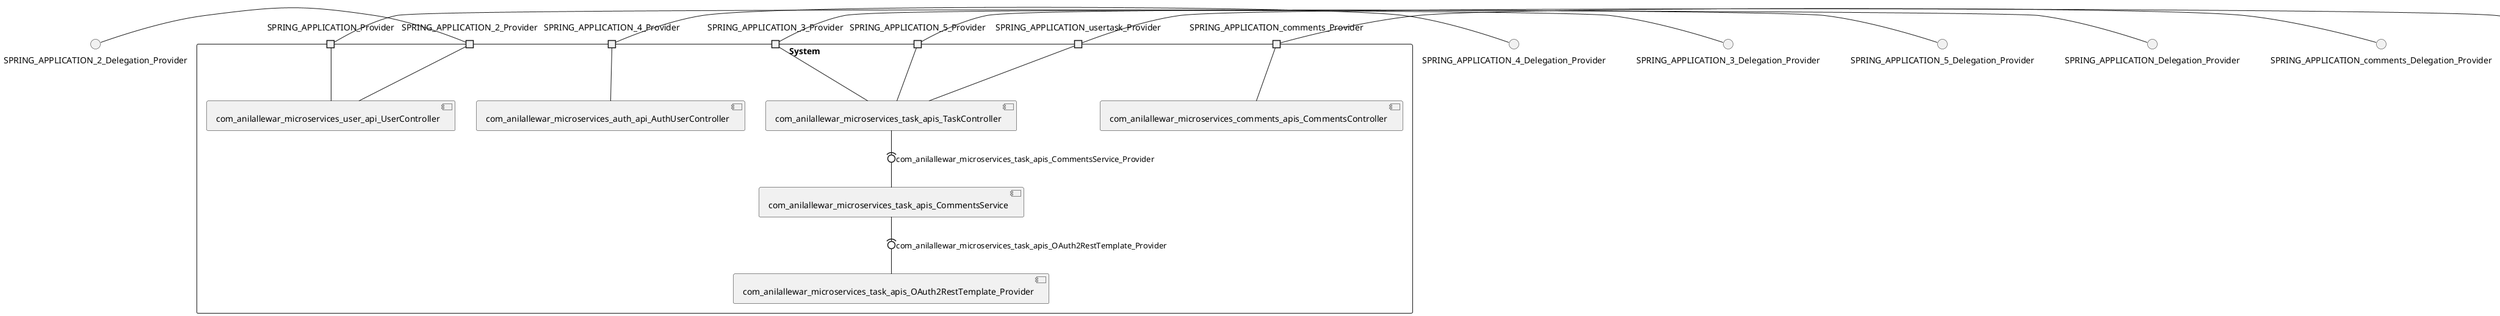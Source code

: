 @startuml
skinparam fixCircleLabelOverlapping true
skinparam componentStyle uml2
() SPRING_APPLICATION_2_Delegation_Provider
() SPRING_APPLICATION_3_Delegation_Provider
() SPRING_APPLICATION_4_Delegation_Provider
() SPRING_APPLICATION_5_Delegation_Provider
() SPRING_APPLICATION_Delegation_Provider
() SPRING_APPLICATION_comments_Delegation_Provider
() SPRING_APPLICATION_usertask_Delegation_Provider
rectangle System {
[com_anilallewar_microservices_auth_api_AuthUserController] [[anilallewar-microservices-basics-spring-boot.repository#_O08OarRDEe-J8cXwlZH5Dg]]
[com_anilallewar_microservices_comments_apis_CommentsController] [[anilallewar-microservices-basics-spring-boot.repository#_O08OarRDEe-J8cXwlZH5Dg]]
[com_anilallewar_microservices_task_apis_CommentsService] [[anilallewar-microservices-basics-spring-boot.repository#_O08OarRDEe-J8cXwlZH5Dg]]
[com_anilallewar_microservices_task_apis_OAuth2RestTemplate_Provider] [[anilallewar-microservices-basics-spring-boot.repository#_O08OarRDEe-J8cXwlZH5Dg]]
[com_anilallewar_microservices_task_apis_TaskController] [[anilallewar-microservices-basics-spring-boot.repository#_O08OarRDEe-J8cXwlZH5Dg]]
[com_anilallewar_microservices_user_api_UserController] [[anilallewar-microservices-basics-spring-boot.repository#_O08OarRDEe-J8cXwlZH5Dg]]
port SPRING_APPLICATION_2_Provider
SPRING_APPLICATION_2_Delegation_Provider - SPRING_APPLICATION_2_Provider
SPRING_APPLICATION_2_Provider - [com_anilallewar_microservices_user_api_UserController]
port SPRING_APPLICATION_3_Provider
SPRING_APPLICATION_3_Delegation_Provider - SPRING_APPLICATION_3_Provider
SPRING_APPLICATION_3_Provider - [com_anilallewar_microservices_task_apis_TaskController]
port SPRING_APPLICATION_4_Provider
SPRING_APPLICATION_4_Delegation_Provider - SPRING_APPLICATION_4_Provider
SPRING_APPLICATION_4_Provider - [com_anilallewar_microservices_auth_api_AuthUserController]
port SPRING_APPLICATION_5_Provider
SPRING_APPLICATION_5_Delegation_Provider - SPRING_APPLICATION_5_Provider
SPRING_APPLICATION_5_Provider - [com_anilallewar_microservices_task_apis_TaskController]
port SPRING_APPLICATION_Provider
SPRING_APPLICATION_Delegation_Provider - SPRING_APPLICATION_Provider
SPRING_APPLICATION_Provider - [com_anilallewar_microservices_user_api_UserController]
port SPRING_APPLICATION_comments_Provider
SPRING_APPLICATION_comments_Delegation_Provider - SPRING_APPLICATION_comments_Provider
SPRING_APPLICATION_comments_Provider - [com_anilallewar_microservices_comments_apis_CommentsController]
port SPRING_APPLICATION_usertask_Provider
SPRING_APPLICATION_usertask_Delegation_Provider - SPRING_APPLICATION_usertask_Provider
SPRING_APPLICATION_usertask_Provider - [com_anilallewar_microservices_task_apis_TaskController]
[com_anilallewar_microservices_task_apis_TaskController] -(0- [com_anilallewar_microservices_task_apis_CommentsService] : com_anilallewar_microservices_task_apis_CommentsService_Provider
[com_anilallewar_microservices_task_apis_CommentsService] -(0- [com_anilallewar_microservices_task_apis_OAuth2RestTemplate_Provider] : com_anilallewar_microservices_task_apis_OAuth2RestTemplate_Provider
}

@enduml
